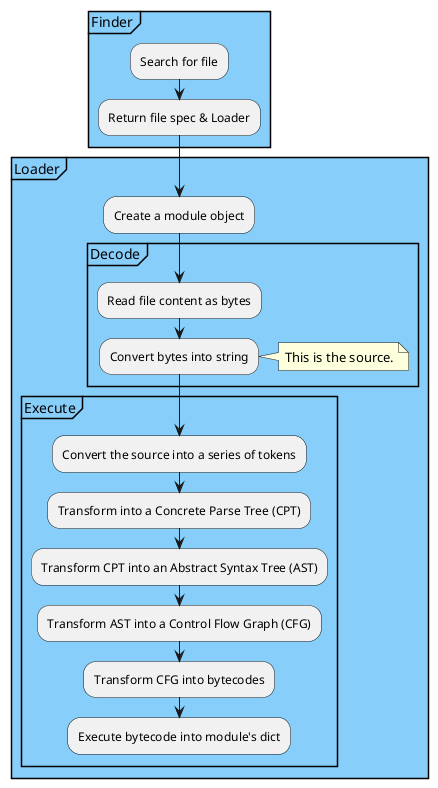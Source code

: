 @startuml
partition Finder #LightSkyBlue  {
    :Search for file;
    :Return file spec & Loader;
    }
partition Loader #LightSkyBlue  {
    :Create a module object;
    partition Decode {
        :Read file content as bytes;
        :Convert bytes into string;
        note right: This is the source.
    }
    partition Execute {
        :Convert the source into a series of tokens;
        :Transform into a Concrete Parse Tree (CPT);
        :Transform CPT into an Abstract Syntax Tree (AST);
        :Transform AST into a Control Flow Graph (CFG);
        :Transform CFG into bytecodes;
        :Execute bytecode into module's dict;
    }
}
@enduml
